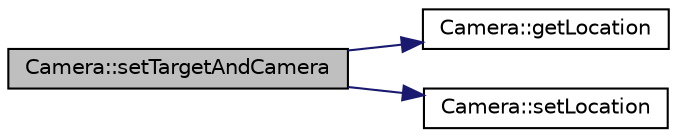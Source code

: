 digraph "Camera::setTargetAndCamera"
{
 // LATEX_PDF_SIZE
  edge [fontname="Helvetica",fontsize="10",labelfontname="Helvetica",labelfontsize="10"];
  node [fontname="Helvetica",fontsize="10",shape=record];
  rankdir="LR";
  Node1 [label="Camera::setTargetAndCamera",height=0.2,width=0.4,color="black", fillcolor="grey75", style="filled", fontcolor="black",tooltip="Sets the camera target to the given location and moves camera by the same amount."];
  Node1 -> Node2 [color="midnightblue",fontsize="10",style="solid",fontname="Helvetica"];
  Node2 [label="Camera::getLocation",height=0.2,width=0.4,color="black", fillcolor="white", style="filled",URL="$classCamera.html#aa5786f7090ec3569fa729f10a2e64ce1",tooltip="Returns the location of the camera."];
  Node1 -> Node3 [color="midnightblue",fontsize="10",style="solid",fontname="Helvetica"];
  Node3 [label="Camera::setLocation",height=0.2,width=0.4,color="black", fillcolor="white", style="filled",URL="$classCamera.html#a4e5c1cba3172130eaff779eca5ff5af9",tooltip="Sets the camera location to the given location."];
}
